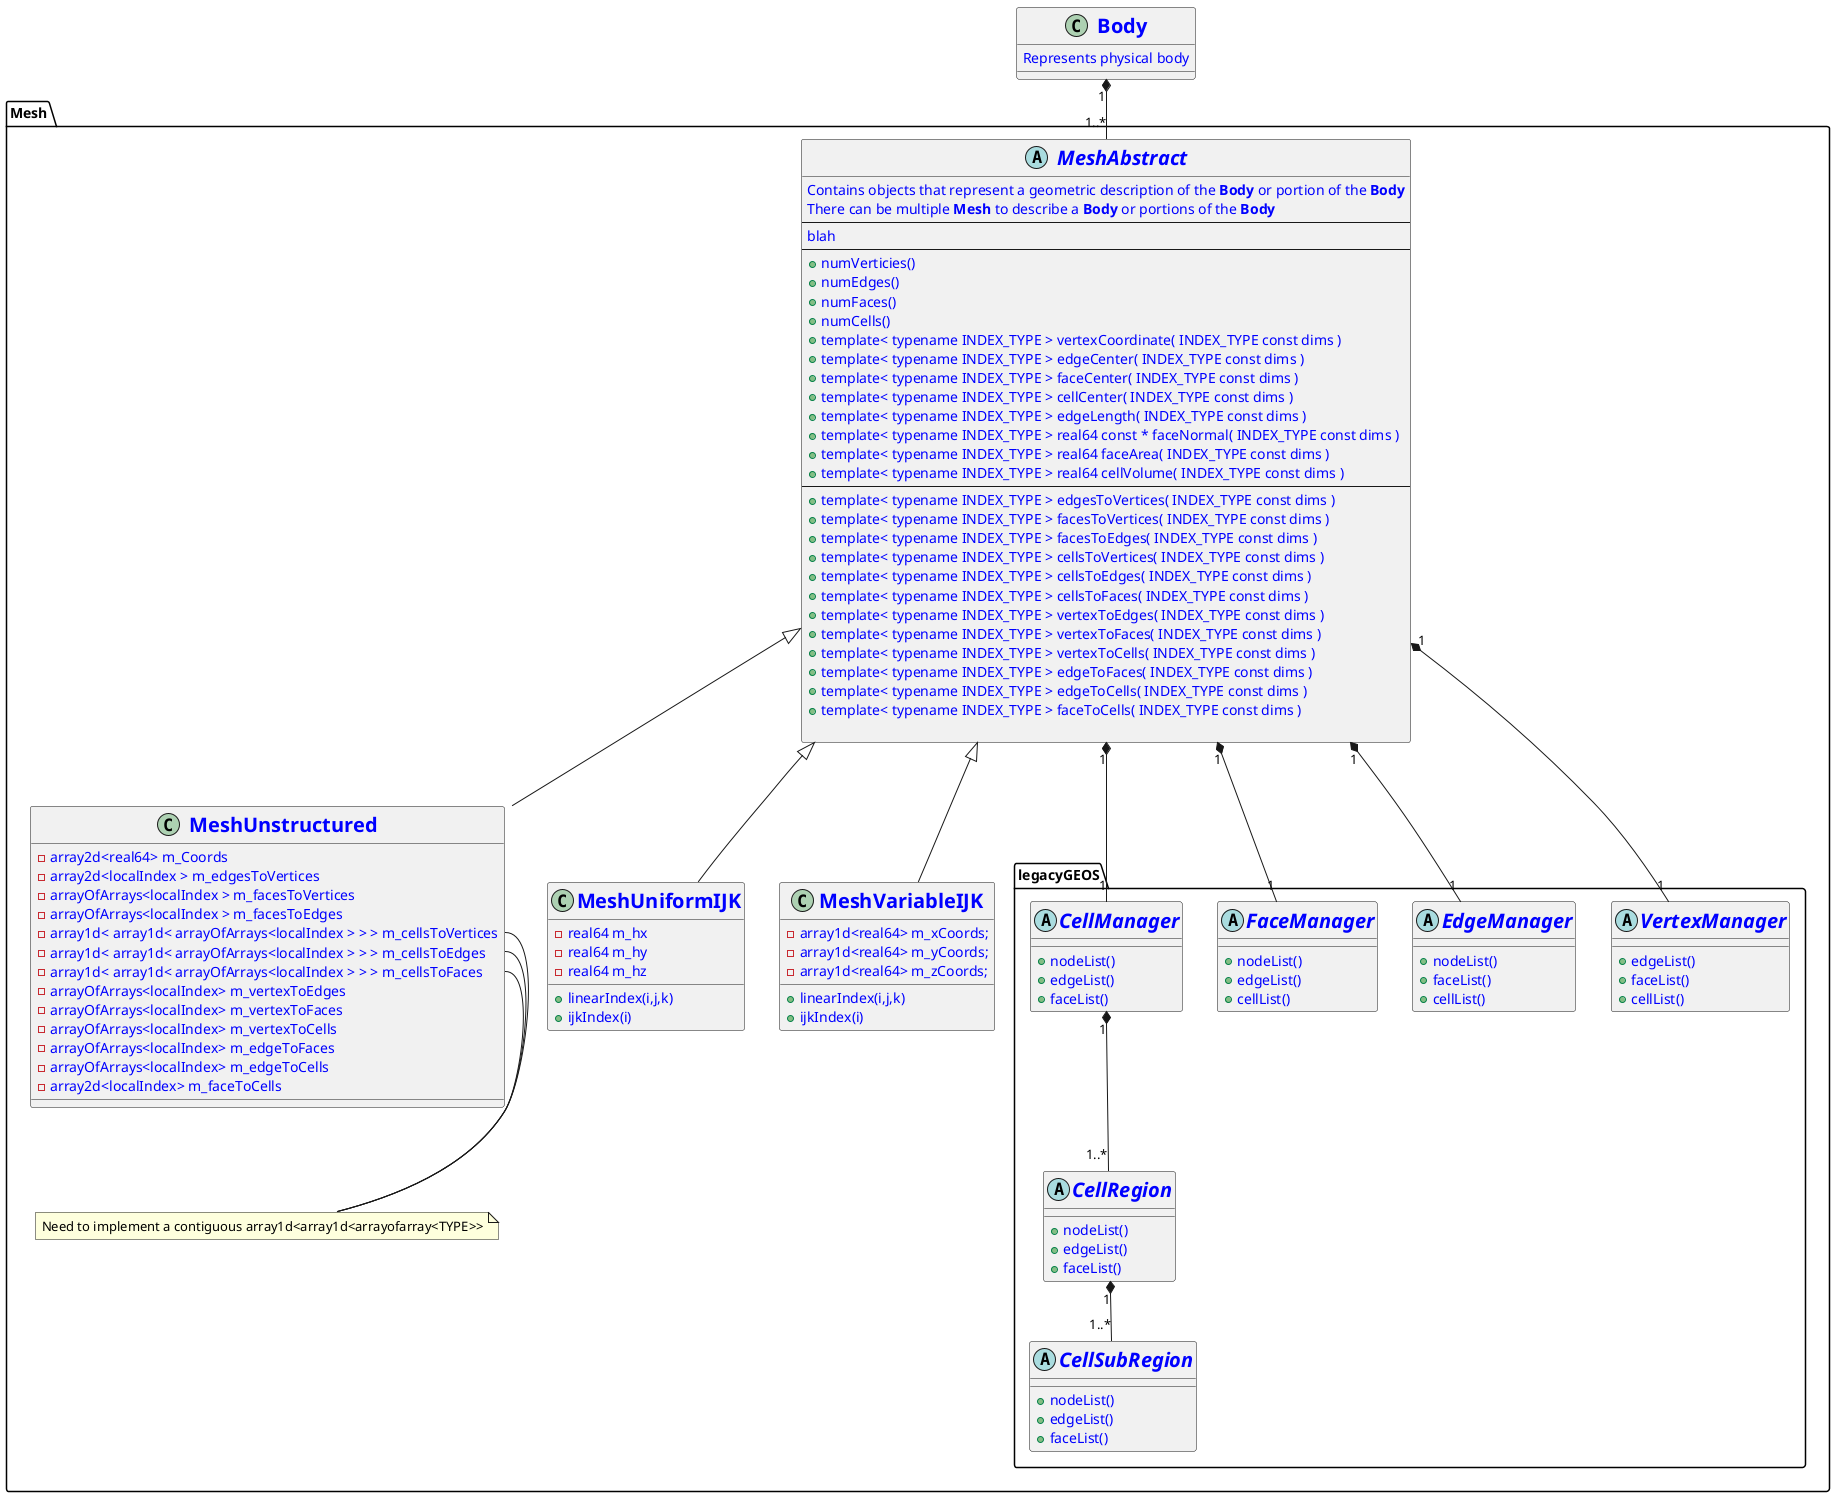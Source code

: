 @startuml
<style>
classDiagram {
  class {
      ' attributes and methods
      FontColor blue
      ' class name
      header {
        FontSize 20
        FontStyle bold
      }
  }
}
</style>

!pragma useNewPackage
set separator .


Class Body {
Represents physical body
}


Body "1" *-- "1..*" Mesh.MeshAbstract

namespace Mesh {

abstract MeshAbstract {
Contains objects that represent a geometric description of the **Body** or portion of the **Body**
There can be multiple **Mesh** to describe a **Body** or portions of the **Body**
--
blah
--
+numVerticies()
+numEdges()
+numFaces()
+numCells()
+template< typename INDEX_TYPE > vertexCoordinate( INDEX_TYPE const dims )
+template< typename INDEX_TYPE > edgeCenter( INDEX_TYPE const dims )
+template< typename INDEX_TYPE > faceCenter( INDEX_TYPE const dims )
+template< typename INDEX_TYPE > cellCenter( INDEX_TYPE const dims )
+template< typename INDEX_TYPE > edgeLength( INDEX_TYPE const dims )
+template< typename INDEX_TYPE > real64 const * faceNormal( INDEX_TYPE const dims )
+template< typename INDEX_TYPE > real64 faceArea( INDEX_TYPE const dims )
+template< typename INDEX_TYPE > real64 cellVolume( INDEX_TYPE const dims )
--
+template< typename INDEX_TYPE > edgesToVertices( INDEX_TYPE const dims )
+template< typename INDEX_TYPE > facesToVertices( INDEX_TYPE const dims ) 
+template< typename INDEX_TYPE > facesToEdges( INDEX_TYPE const dims ) 
+template< typename INDEX_TYPE > cellsToVertices( INDEX_TYPE const dims )
+template< typename INDEX_TYPE > cellsToEdges( INDEX_TYPE const dims )
+template< typename INDEX_TYPE > cellsToFaces( INDEX_TYPE const dims )
+template< typename INDEX_TYPE > vertexToEdges( INDEX_TYPE const dims )
+template< typename INDEX_TYPE > vertexToFaces( INDEX_TYPE const dims )
+template< typename INDEX_TYPE > vertexToCells( INDEX_TYPE const dims )
+template< typename INDEX_TYPE > edgeToFaces( INDEX_TYPE const dims )
+template< typename INDEX_TYPE > edgeToCells( INDEX_TYPE const dims )
+template< typename INDEX_TYPE > faceToCells( INDEX_TYPE const dims )

}

note "Need to implement a contiguous array1d<array1d<arrayofarray<TYPE>>" as N1


class MeshUnstructured {
  -array2d<real64> m_Coords
  -array2d<localIndex > m_edgesToVertices 
  -arrayOfArrays<localIndex > m_facesToVertices 
  -arrayOfArrays<localIndex > m_facesToEdges 
  -array1d< array1d< arrayOfArrays<localIndex > > > m_cellsToVertices
  -array1d< array1d< arrayOfArrays<localIndex > > > m_cellsToEdges
  -array1d< array1d< arrayOfArrays<localIndex > > > m_cellsToFaces
  -arrayOfArrays<localIndex> m_vertexToEdges
  -arrayOfArrays<localIndex> m_vertexToFaces
  -arrayOfArrays<localIndex> m_vertexToCells
  -arrayOfArrays<localIndex> m_edgeToFaces
  -arrayOfArrays<localIndex> m_edgeToCells
  -array2d<localIndex> m_faceToCells

}

class MeshUniformIJK {
  -real64 m_hx
  -real64 m_hy
  -real64 m_hz
  +linearIndex(i,j,k)
  +ijkIndex(i)

}

class MeshVariableIJK {
  -array1d<real64> m_xCoords;
  -array1d<real64> m_yCoords;
  -array1d<real64> m_zCoords;
  +linearIndex(i,j,k)
  +ijkIndex(i)

}

namespace legacyGEOS {

abstract class VertexManager {
    +edgeList()
    +faceList()
    +cellList()

}

abstract class EdgeManager {
    +nodeList()
    +faceList()
    +cellList()
}

abstract class FaceManager {
    +nodeList()
    +edgeList()
    +cellList()
}
abstract class CellManager {
    +nodeList()
    +edgeList()
    +faceList()
}

abstract class CellRegion {
    +nodeList()
    +edgeList()
    +faceList()
}

abstract class CellSubRegion {
    +nodeList()
    +edgeList()
    +faceList()
}


} /' legacyGEOS '/





MeshAbstract <|-- MeshUnstructured
MeshAbstract <|-- MeshUniformIJK
MeshAbstract <|-- MeshVariableIJK


Mesh.MeshAbstract "1" *-- "1" Mesh.legacyGEOS.VertexManager
Mesh.MeshAbstract "1" *-- "1" Mesh.legacyGEOS.EdgeManager
Mesh.MeshAbstract "1" *-- "1" Mesh.legacyGEOS.FaceManager
Mesh.MeshAbstract "1" *-- "1" Mesh.legacyGEOS.CellManager

Mesh.legacyGEOS.CellManager "1" *-- "1..*" Mesh.legacyGEOS.CellRegion
Mesh.legacyGEOS.CellRegion "1" *-- "1..*" Mesh.legacyGEOS.CellSubRegion


} /'namespace Mesh '/


Mesh.MeshUnstructured::m_cellsToVertices -- Mesh.N1 
Mesh.MeshUnstructured::m_cellsToEdges -- Mesh.N1 
Mesh.MeshUnstructured::m_cellsToFaces -- Mesh.N1 


@enduml